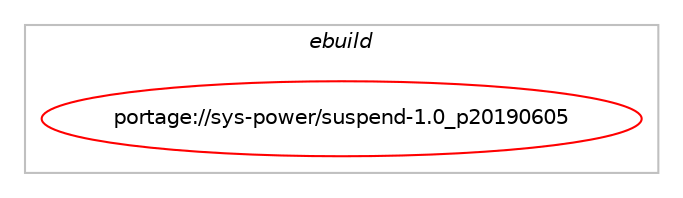 digraph prolog {

# *************
# Graph options
# *************

newrank=true;
concentrate=true;
compound=true;
graph [rankdir=LR,fontname=Helvetica,fontsize=10,ranksep=1.5];#, ranksep=2.5, nodesep=0.2];
edge  [arrowhead=vee];
node  [fontname=Helvetica,fontsize=10];

# **********
# The ebuild
# **********

subgraph cluster_leftcol {
color=gray;
label=<<i>ebuild</i>>;
id [label="portage://sys-power/suspend-1.0_p20190605", color=red, width=4, href="../sys-power/suspend-1.0_p20190605.svg"];
}

# ****************
# The dependencies
# ****************

subgraph cluster_midcol {
color=gray;
label=<<i>dependencies</i>>;
subgraph cluster_compile {
fillcolor="#eeeeee";
style=filled;
label=<<i>compile</i>>;
# *** BEGIN UNKNOWN DEPENDENCY TYPE (TODO) ***
# id -> equal(use_conditional_group(positive,crypt,portage://sys-power/suspend-1.0_p20190605,[package_dependency(portage://sys-power/suspend-1.0_p20190605,install,no,dev-libs,libgcrypt,greaterequal,[1.6.3,,,1.6.3],[slot(0)],[use(enable(static-libs),none)]),package_dependency(portage://sys-power/suspend-1.0_p20190605,install,no,dev-libs,libgpg-error,none,[,,],[],[use(enable(static-libs),none)])]))
# *** END UNKNOWN DEPENDENCY TYPE (TODO) ***

# *** BEGIN UNKNOWN DEPENDENCY TYPE (TODO) ***
# id -> equal(use_conditional_group(positive,lzo,portage://sys-power/suspend-1.0_p20190605,[package_dependency(portage://sys-power/suspend-1.0_p20190605,install,no,dev-libs,lzo,greaterequal,[2,,,2],[],[use(enable(static-libs),none)])]))
# *** END UNKNOWN DEPENDENCY TYPE (TODO) ***

# *** BEGIN UNKNOWN DEPENDENCY TYPE (TODO) ***
# id -> equal(package_dependency(portage://sys-power/suspend-1.0_p20190605,install,no,dev-libs,libx86,none,[,,],[],[]))
# *** END UNKNOWN DEPENDENCY TYPE (TODO) ***

# *** BEGIN UNKNOWN DEPENDENCY TYPE (TODO) ***
# id -> equal(package_dependency(portage://sys-power/suspend-1.0_p20190605,install,no,sys-apps,pciutils,greaterequal,[2.2.4,,,2.2.4],[],[]))
# *** END UNKNOWN DEPENDENCY TYPE (TODO) ***

}
subgraph cluster_compileandrun {
fillcolor="#eeeeee";
style=filled;
label=<<i>compile and run</i>>;
}
subgraph cluster_run {
fillcolor="#eeeeee";
style=filled;
label=<<i>run</i>>;
# *** BEGIN UNKNOWN DEPENDENCY TYPE (TODO) ***
# id -> equal(use_conditional_group(positive,crypt,portage://sys-power/suspend-1.0_p20190605,[package_dependency(portage://sys-power/suspend-1.0_p20190605,run,no,dev-libs,libgcrypt,greaterequal,[1.6.3,,,1.6.3],[slot(0)],[use(enable(static-libs),none)]),package_dependency(portage://sys-power/suspend-1.0_p20190605,run,no,dev-libs,libgpg-error,none,[,,],[],[use(enable(static-libs),none)])]))
# *** END UNKNOWN DEPENDENCY TYPE (TODO) ***

# *** BEGIN UNKNOWN DEPENDENCY TYPE (TODO) ***
# id -> equal(use_conditional_group(positive,lzo,portage://sys-power/suspend-1.0_p20190605,[package_dependency(portage://sys-power/suspend-1.0_p20190605,run,no,dev-libs,lzo,greaterequal,[2,,,2],[],[use(enable(static-libs),none)])]))
# *** END UNKNOWN DEPENDENCY TYPE (TODO) ***

# *** BEGIN UNKNOWN DEPENDENCY TYPE (TODO) ***
# id -> equal(package_dependency(portage://sys-power/suspend-1.0_p20190605,run,no,dev-libs,libx86,none,[,,],[],[]))
# *** END UNKNOWN DEPENDENCY TYPE (TODO) ***

# *** BEGIN UNKNOWN DEPENDENCY TYPE (TODO) ***
# id -> equal(package_dependency(portage://sys-power/suspend-1.0_p20190605,run,no,sys-apps,pciutils,greaterequal,[2.2.4,,,2.2.4],[],[]))
# *** END UNKNOWN DEPENDENCY TYPE (TODO) ***

}
}

# **************
# The candidates
# **************

subgraph cluster_choices {
rank=same;
color=gray;
label=<<i>candidates</i>>;

}

}
